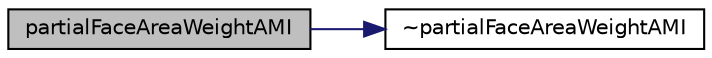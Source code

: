 digraph "partialFaceAreaWeightAMI"
{
  bgcolor="transparent";
  edge [fontname="Helvetica",fontsize="10",labelfontname="Helvetica",labelfontsize="10"];
  node [fontname="Helvetica",fontsize="10",shape=record];
  rankdir="LR";
  Node1 [label="partialFaceAreaWeightAMI",height=0.2,width=0.4,color="black", fillcolor="grey75", style="filled", fontcolor="black"];
  Node1 -> Node2 [color="midnightblue",fontsize="10",style="solid",fontname="Helvetica"];
  Node2 [label="~partialFaceAreaWeightAMI",height=0.2,width=0.4,color="black",URL="$a01810.html#a523cf1c0032bca31e8c2ab7d540642f7",tooltip="Destructor. "];
}
